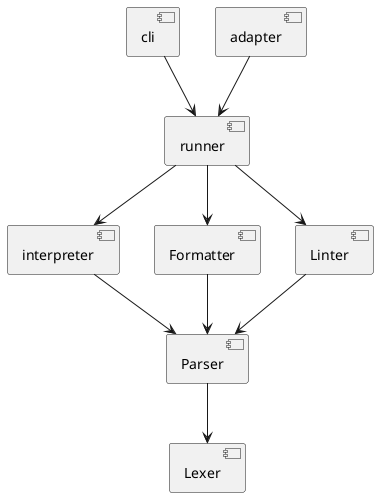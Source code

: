 @startuml
'https://plantuml.com/component-diagram



[Parser] --> [Lexer]
[interpreter] --> [Parser]
[Formatter] --> [Parser]
[Linter] --> [Parser]
[runner] --> [interpreter]
[runner] --> [Formatter]
[runner] --> [Linter]
[cli] --> [runner]
[adapter] --> [runner]

@enduml
